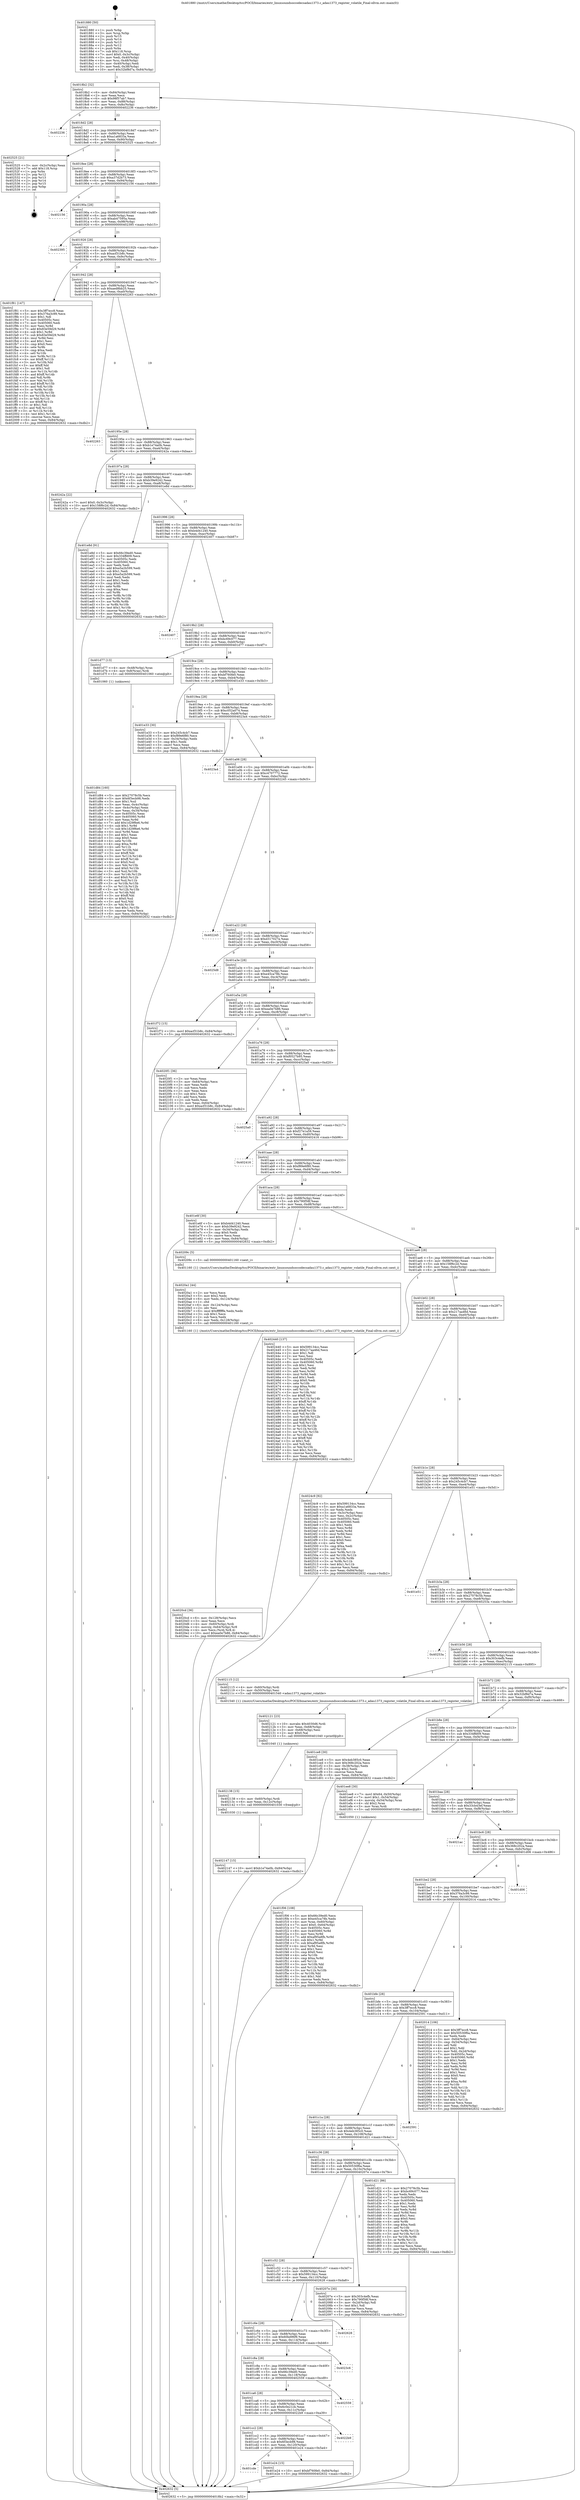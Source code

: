 digraph "0x401880" {
  label = "0x401880 (/mnt/c/Users/mathe/Desktop/tcc/POCII/binaries/extr_linuxsoundsoccodecsadau1373.c_adau1373_register_volatile_Final-ollvm.out::main(0))"
  labelloc = "t"
  node[shape=record]

  Entry [label="",width=0.3,height=0.3,shape=circle,fillcolor=black,style=filled]
  "0x4018b2" [label="{
     0x4018b2 [32]\l
     | [instrs]\l
     &nbsp;&nbsp;0x4018b2 \<+6\>: mov -0x84(%rbp),%eax\l
     &nbsp;&nbsp;0x4018b8 \<+2\>: mov %eax,%ecx\l
     &nbsp;&nbsp;0x4018ba \<+6\>: sub $0x98f57ab7,%ecx\l
     &nbsp;&nbsp;0x4018c0 \<+6\>: mov %eax,-0x88(%rbp)\l
     &nbsp;&nbsp;0x4018c6 \<+6\>: mov %ecx,-0x8c(%rbp)\l
     &nbsp;&nbsp;0x4018cc \<+6\>: je 0000000000402236 \<main+0x9b6\>\l
  }"]
  "0x402236" [label="{
     0x402236\l
  }", style=dashed]
  "0x4018d2" [label="{
     0x4018d2 [28]\l
     | [instrs]\l
     &nbsp;&nbsp;0x4018d2 \<+5\>: jmp 00000000004018d7 \<main+0x57\>\l
     &nbsp;&nbsp;0x4018d7 \<+6\>: mov -0x88(%rbp),%eax\l
     &nbsp;&nbsp;0x4018dd \<+5\>: sub $0xa1a6833a,%eax\l
     &nbsp;&nbsp;0x4018e2 \<+6\>: mov %eax,-0x90(%rbp)\l
     &nbsp;&nbsp;0x4018e8 \<+6\>: je 0000000000402525 \<main+0xca5\>\l
  }"]
  Exit [label="",width=0.3,height=0.3,shape=circle,fillcolor=black,style=filled,peripheries=2]
  "0x402525" [label="{
     0x402525 [21]\l
     | [instrs]\l
     &nbsp;&nbsp;0x402525 \<+3\>: mov -0x2c(%rbp),%eax\l
     &nbsp;&nbsp;0x402528 \<+7\>: add $0x118,%rsp\l
     &nbsp;&nbsp;0x40252f \<+1\>: pop %rbx\l
     &nbsp;&nbsp;0x402530 \<+2\>: pop %r12\l
     &nbsp;&nbsp;0x402532 \<+2\>: pop %r13\l
     &nbsp;&nbsp;0x402534 \<+2\>: pop %r14\l
     &nbsp;&nbsp;0x402536 \<+2\>: pop %r15\l
     &nbsp;&nbsp;0x402538 \<+1\>: pop %rbp\l
     &nbsp;&nbsp;0x402539 \<+1\>: ret\l
  }"]
  "0x4018ee" [label="{
     0x4018ee [28]\l
     | [instrs]\l
     &nbsp;&nbsp;0x4018ee \<+5\>: jmp 00000000004018f3 \<main+0x73\>\l
     &nbsp;&nbsp;0x4018f3 \<+6\>: mov -0x88(%rbp),%eax\l
     &nbsp;&nbsp;0x4018f9 \<+5\>: sub $0xa37d2b73,%eax\l
     &nbsp;&nbsp;0x4018fe \<+6\>: mov %eax,-0x94(%rbp)\l
     &nbsp;&nbsp;0x401904 \<+6\>: je 0000000000402156 \<main+0x8d6\>\l
  }"]
  "0x402147" [label="{
     0x402147 [15]\l
     | [instrs]\l
     &nbsp;&nbsp;0x402147 \<+10\>: movl $0xb1e74a0b,-0x84(%rbp)\l
     &nbsp;&nbsp;0x402151 \<+5\>: jmp 0000000000402632 \<main+0xdb2\>\l
  }"]
  "0x402156" [label="{
     0x402156\l
  }", style=dashed]
  "0x40190a" [label="{
     0x40190a [28]\l
     | [instrs]\l
     &nbsp;&nbsp;0x40190a \<+5\>: jmp 000000000040190f \<main+0x8f\>\l
     &nbsp;&nbsp;0x40190f \<+6\>: mov -0x88(%rbp),%eax\l
     &nbsp;&nbsp;0x401915 \<+5\>: sub $0xab47595a,%eax\l
     &nbsp;&nbsp;0x40191a \<+6\>: mov %eax,-0x98(%rbp)\l
     &nbsp;&nbsp;0x401920 \<+6\>: je 0000000000402395 \<main+0xb15\>\l
  }"]
  "0x402138" [label="{
     0x402138 [15]\l
     | [instrs]\l
     &nbsp;&nbsp;0x402138 \<+4\>: mov -0x60(%rbp),%rdi\l
     &nbsp;&nbsp;0x40213c \<+6\>: mov %eax,-0x12c(%rbp)\l
     &nbsp;&nbsp;0x402142 \<+5\>: call 0000000000401030 \<free@plt\>\l
     | [calls]\l
     &nbsp;&nbsp;0x401030 \{1\} (unknown)\l
  }"]
  "0x402395" [label="{
     0x402395\l
  }", style=dashed]
  "0x401926" [label="{
     0x401926 [28]\l
     | [instrs]\l
     &nbsp;&nbsp;0x401926 \<+5\>: jmp 000000000040192b \<main+0xab\>\l
     &nbsp;&nbsp;0x40192b \<+6\>: mov -0x88(%rbp),%eax\l
     &nbsp;&nbsp;0x401931 \<+5\>: sub $0xacf31b8c,%eax\l
     &nbsp;&nbsp;0x401936 \<+6\>: mov %eax,-0x9c(%rbp)\l
     &nbsp;&nbsp;0x40193c \<+6\>: je 0000000000401f81 \<main+0x701\>\l
  }"]
  "0x402121" [label="{
     0x402121 [23]\l
     | [instrs]\l
     &nbsp;&nbsp;0x402121 \<+10\>: movabs $0x4030d6,%rdi\l
     &nbsp;&nbsp;0x40212b \<+3\>: mov %eax,-0x68(%rbp)\l
     &nbsp;&nbsp;0x40212e \<+3\>: mov -0x68(%rbp),%esi\l
     &nbsp;&nbsp;0x402131 \<+2\>: mov $0x0,%al\l
     &nbsp;&nbsp;0x402133 \<+5\>: call 0000000000401040 \<printf@plt\>\l
     | [calls]\l
     &nbsp;&nbsp;0x401040 \{1\} (unknown)\l
  }"]
  "0x401f81" [label="{
     0x401f81 [147]\l
     | [instrs]\l
     &nbsp;&nbsp;0x401f81 \<+5\>: mov $0x3ff7ecc8,%eax\l
     &nbsp;&nbsp;0x401f86 \<+5\>: mov $0x376a3c99,%ecx\l
     &nbsp;&nbsp;0x401f8b \<+2\>: mov $0x1,%dl\l
     &nbsp;&nbsp;0x401f8d \<+7\>: mov 0x40505c,%esi\l
     &nbsp;&nbsp;0x401f94 \<+7\>: mov 0x405060,%edi\l
     &nbsp;&nbsp;0x401f9b \<+3\>: mov %esi,%r8d\l
     &nbsp;&nbsp;0x401f9e \<+7\>: add $0x83e59d29,%r8d\l
     &nbsp;&nbsp;0x401fa5 \<+4\>: sub $0x1,%r8d\l
     &nbsp;&nbsp;0x401fa9 \<+7\>: sub $0x83e59d29,%r8d\l
     &nbsp;&nbsp;0x401fb0 \<+4\>: imul %r8d,%esi\l
     &nbsp;&nbsp;0x401fb4 \<+3\>: and $0x1,%esi\l
     &nbsp;&nbsp;0x401fb7 \<+3\>: cmp $0x0,%esi\l
     &nbsp;&nbsp;0x401fba \<+4\>: sete %r9b\l
     &nbsp;&nbsp;0x401fbe \<+3\>: cmp $0xa,%edi\l
     &nbsp;&nbsp;0x401fc1 \<+4\>: setl %r10b\l
     &nbsp;&nbsp;0x401fc5 \<+3\>: mov %r9b,%r11b\l
     &nbsp;&nbsp;0x401fc8 \<+4\>: xor $0xff,%r11b\l
     &nbsp;&nbsp;0x401fcc \<+3\>: mov %r10b,%bl\l
     &nbsp;&nbsp;0x401fcf \<+3\>: xor $0xff,%bl\l
     &nbsp;&nbsp;0x401fd2 \<+3\>: xor $0x1,%dl\l
     &nbsp;&nbsp;0x401fd5 \<+3\>: mov %r11b,%r14b\l
     &nbsp;&nbsp;0x401fd8 \<+4\>: and $0xff,%r14b\l
     &nbsp;&nbsp;0x401fdc \<+3\>: and %dl,%r9b\l
     &nbsp;&nbsp;0x401fdf \<+3\>: mov %bl,%r15b\l
     &nbsp;&nbsp;0x401fe2 \<+4\>: and $0xff,%r15b\l
     &nbsp;&nbsp;0x401fe6 \<+3\>: and %dl,%r10b\l
     &nbsp;&nbsp;0x401fe9 \<+3\>: or %r9b,%r14b\l
     &nbsp;&nbsp;0x401fec \<+3\>: or %r10b,%r15b\l
     &nbsp;&nbsp;0x401fef \<+3\>: xor %r15b,%r14b\l
     &nbsp;&nbsp;0x401ff2 \<+3\>: or %bl,%r11b\l
     &nbsp;&nbsp;0x401ff5 \<+4\>: xor $0xff,%r11b\l
     &nbsp;&nbsp;0x401ff9 \<+3\>: or $0x1,%dl\l
     &nbsp;&nbsp;0x401ffc \<+3\>: and %dl,%r11b\l
     &nbsp;&nbsp;0x401fff \<+3\>: or %r11b,%r14b\l
     &nbsp;&nbsp;0x402002 \<+4\>: test $0x1,%r14b\l
     &nbsp;&nbsp;0x402006 \<+3\>: cmovne %ecx,%eax\l
     &nbsp;&nbsp;0x402009 \<+6\>: mov %eax,-0x84(%rbp)\l
     &nbsp;&nbsp;0x40200f \<+5\>: jmp 0000000000402632 \<main+0xdb2\>\l
  }"]
  "0x401942" [label="{
     0x401942 [28]\l
     | [instrs]\l
     &nbsp;&nbsp;0x401942 \<+5\>: jmp 0000000000401947 \<main+0xc7\>\l
     &nbsp;&nbsp;0x401947 \<+6\>: mov -0x88(%rbp),%eax\l
     &nbsp;&nbsp;0x40194d \<+5\>: sub $0xaed8bb25,%eax\l
     &nbsp;&nbsp;0x401952 \<+6\>: mov %eax,-0xa0(%rbp)\l
     &nbsp;&nbsp;0x401958 \<+6\>: je 0000000000402263 \<main+0x9e3\>\l
  }"]
  "0x4020cd" [label="{
     0x4020cd [36]\l
     | [instrs]\l
     &nbsp;&nbsp;0x4020cd \<+6\>: mov -0x128(%rbp),%ecx\l
     &nbsp;&nbsp;0x4020d3 \<+3\>: imul %eax,%ecx\l
     &nbsp;&nbsp;0x4020d6 \<+4\>: mov -0x60(%rbp),%rdi\l
     &nbsp;&nbsp;0x4020da \<+4\>: movslq -0x64(%rbp),%r8\l
     &nbsp;&nbsp;0x4020de \<+4\>: mov %ecx,(%rdi,%r8,4)\l
     &nbsp;&nbsp;0x4020e2 \<+10\>: movl $0xea0e7b86,-0x84(%rbp)\l
     &nbsp;&nbsp;0x4020ec \<+5\>: jmp 0000000000402632 \<main+0xdb2\>\l
  }"]
  "0x402263" [label="{
     0x402263\l
  }", style=dashed]
  "0x40195e" [label="{
     0x40195e [28]\l
     | [instrs]\l
     &nbsp;&nbsp;0x40195e \<+5\>: jmp 0000000000401963 \<main+0xe3\>\l
     &nbsp;&nbsp;0x401963 \<+6\>: mov -0x88(%rbp),%eax\l
     &nbsp;&nbsp;0x401969 \<+5\>: sub $0xb1e74a0b,%eax\l
     &nbsp;&nbsp;0x40196e \<+6\>: mov %eax,-0xa4(%rbp)\l
     &nbsp;&nbsp;0x401974 \<+6\>: je 000000000040242a \<main+0xbaa\>\l
  }"]
  "0x4020a1" [label="{
     0x4020a1 [44]\l
     | [instrs]\l
     &nbsp;&nbsp;0x4020a1 \<+2\>: xor %ecx,%ecx\l
     &nbsp;&nbsp;0x4020a3 \<+5\>: mov $0x2,%edx\l
     &nbsp;&nbsp;0x4020a8 \<+6\>: mov %edx,-0x124(%rbp)\l
     &nbsp;&nbsp;0x4020ae \<+1\>: cltd\l
     &nbsp;&nbsp;0x4020af \<+6\>: mov -0x124(%rbp),%esi\l
     &nbsp;&nbsp;0x4020b5 \<+2\>: idiv %esi\l
     &nbsp;&nbsp;0x4020b7 \<+6\>: imul $0xfffffffe,%edx,%edx\l
     &nbsp;&nbsp;0x4020bd \<+3\>: sub $0x1,%ecx\l
     &nbsp;&nbsp;0x4020c0 \<+2\>: sub %ecx,%edx\l
     &nbsp;&nbsp;0x4020c2 \<+6\>: mov %edx,-0x128(%rbp)\l
     &nbsp;&nbsp;0x4020c8 \<+5\>: call 0000000000401160 \<next_i\>\l
     | [calls]\l
     &nbsp;&nbsp;0x401160 \{1\} (/mnt/c/Users/mathe/Desktop/tcc/POCII/binaries/extr_linuxsoundsoccodecsadau1373.c_adau1373_register_volatile_Final-ollvm.out::next_i)\l
  }"]
  "0x40242a" [label="{
     0x40242a [22]\l
     | [instrs]\l
     &nbsp;&nbsp;0x40242a \<+7\>: movl $0x0,-0x3c(%rbp)\l
     &nbsp;&nbsp;0x402431 \<+10\>: movl $0x158f6c2d,-0x84(%rbp)\l
     &nbsp;&nbsp;0x40243b \<+5\>: jmp 0000000000402632 \<main+0xdb2\>\l
  }"]
  "0x40197a" [label="{
     0x40197a [28]\l
     | [instrs]\l
     &nbsp;&nbsp;0x40197a \<+5\>: jmp 000000000040197f \<main+0xff\>\l
     &nbsp;&nbsp;0x40197f \<+6\>: mov -0x88(%rbp),%eax\l
     &nbsp;&nbsp;0x401985 \<+5\>: sub $0xb39e9242,%eax\l
     &nbsp;&nbsp;0x40198a \<+6\>: mov %eax,-0xa8(%rbp)\l
     &nbsp;&nbsp;0x401990 \<+6\>: je 0000000000401e8d \<main+0x60d\>\l
  }"]
  "0x401f06" [label="{
     0x401f06 [108]\l
     | [instrs]\l
     &nbsp;&nbsp;0x401f06 \<+5\>: mov $0x66c39ed0,%ecx\l
     &nbsp;&nbsp;0x401f0b \<+5\>: mov $0xe45ca78b,%edx\l
     &nbsp;&nbsp;0x401f10 \<+4\>: mov %rax,-0x60(%rbp)\l
     &nbsp;&nbsp;0x401f14 \<+7\>: movl $0x0,-0x64(%rbp)\l
     &nbsp;&nbsp;0x401f1b \<+7\>: mov 0x40505c,%esi\l
     &nbsp;&nbsp;0x401f22 \<+8\>: mov 0x405060,%r8d\l
     &nbsp;&nbsp;0x401f2a \<+3\>: mov %esi,%r9d\l
     &nbsp;&nbsp;0x401f2d \<+7\>: add $0xaf95a8fb,%r9d\l
     &nbsp;&nbsp;0x401f34 \<+4\>: sub $0x1,%r9d\l
     &nbsp;&nbsp;0x401f38 \<+7\>: sub $0xaf95a8fb,%r9d\l
     &nbsp;&nbsp;0x401f3f \<+4\>: imul %r9d,%esi\l
     &nbsp;&nbsp;0x401f43 \<+3\>: and $0x1,%esi\l
     &nbsp;&nbsp;0x401f46 \<+3\>: cmp $0x0,%esi\l
     &nbsp;&nbsp;0x401f49 \<+4\>: sete %r10b\l
     &nbsp;&nbsp;0x401f4d \<+4\>: cmp $0xa,%r8d\l
     &nbsp;&nbsp;0x401f51 \<+4\>: setl %r11b\l
     &nbsp;&nbsp;0x401f55 \<+3\>: mov %r10b,%bl\l
     &nbsp;&nbsp;0x401f58 \<+3\>: and %r11b,%bl\l
     &nbsp;&nbsp;0x401f5b \<+3\>: xor %r11b,%r10b\l
     &nbsp;&nbsp;0x401f5e \<+3\>: or %r10b,%bl\l
     &nbsp;&nbsp;0x401f61 \<+3\>: test $0x1,%bl\l
     &nbsp;&nbsp;0x401f64 \<+3\>: cmovne %edx,%ecx\l
     &nbsp;&nbsp;0x401f67 \<+6\>: mov %ecx,-0x84(%rbp)\l
     &nbsp;&nbsp;0x401f6d \<+5\>: jmp 0000000000402632 \<main+0xdb2\>\l
  }"]
  "0x401e8d" [label="{
     0x401e8d [91]\l
     | [instrs]\l
     &nbsp;&nbsp;0x401e8d \<+5\>: mov $0x66c39ed0,%eax\l
     &nbsp;&nbsp;0x401e92 \<+5\>: mov $0x334ffd09,%ecx\l
     &nbsp;&nbsp;0x401e97 \<+7\>: mov 0x40505c,%edx\l
     &nbsp;&nbsp;0x401e9e \<+7\>: mov 0x405060,%esi\l
     &nbsp;&nbsp;0x401ea5 \<+2\>: mov %edx,%edi\l
     &nbsp;&nbsp;0x401ea7 \<+6\>: add $0xe5a2b599,%edi\l
     &nbsp;&nbsp;0x401ead \<+3\>: sub $0x1,%edi\l
     &nbsp;&nbsp;0x401eb0 \<+6\>: sub $0xe5a2b599,%edi\l
     &nbsp;&nbsp;0x401eb6 \<+3\>: imul %edi,%edx\l
     &nbsp;&nbsp;0x401eb9 \<+3\>: and $0x1,%edx\l
     &nbsp;&nbsp;0x401ebc \<+3\>: cmp $0x0,%edx\l
     &nbsp;&nbsp;0x401ebf \<+4\>: sete %r8b\l
     &nbsp;&nbsp;0x401ec3 \<+3\>: cmp $0xa,%esi\l
     &nbsp;&nbsp;0x401ec6 \<+4\>: setl %r9b\l
     &nbsp;&nbsp;0x401eca \<+3\>: mov %r8b,%r10b\l
     &nbsp;&nbsp;0x401ecd \<+3\>: and %r9b,%r10b\l
     &nbsp;&nbsp;0x401ed0 \<+3\>: xor %r9b,%r8b\l
     &nbsp;&nbsp;0x401ed3 \<+3\>: or %r8b,%r10b\l
     &nbsp;&nbsp;0x401ed6 \<+4\>: test $0x1,%r10b\l
     &nbsp;&nbsp;0x401eda \<+3\>: cmovne %ecx,%eax\l
     &nbsp;&nbsp;0x401edd \<+6\>: mov %eax,-0x84(%rbp)\l
     &nbsp;&nbsp;0x401ee3 \<+5\>: jmp 0000000000402632 \<main+0xdb2\>\l
  }"]
  "0x401996" [label="{
     0x401996 [28]\l
     | [instrs]\l
     &nbsp;&nbsp;0x401996 \<+5\>: jmp 000000000040199b \<main+0x11b\>\l
     &nbsp;&nbsp;0x40199b \<+6\>: mov -0x88(%rbp),%eax\l
     &nbsp;&nbsp;0x4019a1 \<+5\>: sub $0xb4d41240,%eax\l
     &nbsp;&nbsp;0x4019a6 \<+6\>: mov %eax,-0xac(%rbp)\l
     &nbsp;&nbsp;0x4019ac \<+6\>: je 0000000000402407 \<main+0xb87\>\l
  }"]
  "0x401cde" [label="{
     0x401cde\l
  }", style=dashed]
  "0x402407" [label="{
     0x402407\l
  }", style=dashed]
  "0x4019b2" [label="{
     0x4019b2 [28]\l
     | [instrs]\l
     &nbsp;&nbsp;0x4019b2 \<+5\>: jmp 00000000004019b7 \<main+0x137\>\l
     &nbsp;&nbsp;0x4019b7 \<+6\>: mov -0x88(%rbp),%eax\l
     &nbsp;&nbsp;0x4019bd \<+5\>: sub $0xbc69c077,%eax\l
     &nbsp;&nbsp;0x4019c2 \<+6\>: mov %eax,-0xb0(%rbp)\l
     &nbsp;&nbsp;0x4019c8 \<+6\>: je 0000000000401d77 \<main+0x4f7\>\l
  }"]
  "0x401e24" [label="{
     0x401e24 [15]\l
     | [instrs]\l
     &nbsp;&nbsp;0x401e24 \<+10\>: movl $0xbf760fe0,-0x84(%rbp)\l
     &nbsp;&nbsp;0x401e2e \<+5\>: jmp 0000000000402632 \<main+0xdb2\>\l
  }"]
  "0x401d77" [label="{
     0x401d77 [13]\l
     | [instrs]\l
     &nbsp;&nbsp;0x401d77 \<+4\>: mov -0x48(%rbp),%rax\l
     &nbsp;&nbsp;0x401d7b \<+4\>: mov 0x8(%rax),%rdi\l
     &nbsp;&nbsp;0x401d7f \<+5\>: call 0000000000401060 \<atoi@plt\>\l
     | [calls]\l
     &nbsp;&nbsp;0x401060 \{1\} (unknown)\l
  }"]
  "0x4019ce" [label="{
     0x4019ce [28]\l
     | [instrs]\l
     &nbsp;&nbsp;0x4019ce \<+5\>: jmp 00000000004019d3 \<main+0x153\>\l
     &nbsp;&nbsp;0x4019d3 \<+6\>: mov -0x88(%rbp),%eax\l
     &nbsp;&nbsp;0x4019d9 \<+5\>: sub $0xbf760fe0,%eax\l
     &nbsp;&nbsp;0x4019de \<+6\>: mov %eax,-0xb4(%rbp)\l
     &nbsp;&nbsp;0x4019e4 \<+6\>: je 0000000000401e33 \<main+0x5b3\>\l
  }"]
  "0x401cc2" [label="{
     0x401cc2 [28]\l
     | [instrs]\l
     &nbsp;&nbsp;0x401cc2 \<+5\>: jmp 0000000000401cc7 \<main+0x447\>\l
     &nbsp;&nbsp;0x401cc7 \<+6\>: mov -0x88(%rbp),%eax\l
     &nbsp;&nbsp;0x401ccd \<+5\>: sub $0x6f3ecb98,%eax\l
     &nbsp;&nbsp;0x401cd2 \<+6\>: mov %eax,-0x120(%rbp)\l
     &nbsp;&nbsp;0x401cd8 \<+6\>: je 0000000000401e24 \<main+0x5a4\>\l
  }"]
  "0x401e33" [label="{
     0x401e33 [30]\l
     | [instrs]\l
     &nbsp;&nbsp;0x401e33 \<+5\>: mov $0x245c4cb7,%eax\l
     &nbsp;&nbsp;0x401e38 \<+5\>: mov $0xf89e6f80,%ecx\l
     &nbsp;&nbsp;0x401e3d \<+3\>: mov -0x34(%rbp),%edx\l
     &nbsp;&nbsp;0x401e40 \<+3\>: cmp $0x1,%edx\l
     &nbsp;&nbsp;0x401e43 \<+3\>: cmovl %ecx,%eax\l
     &nbsp;&nbsp;0x401e46 \<+6\>: mov %eax,-0x84(%rbp)\l
     &nbsp;&nbsp;0x401e4c \<+5\>: jmp 0000000000402632 \<main+0xdb2\>\l
  }"]
  "0x4019ea" [label="{
     0x4019ea [28]\l
     | [instrs]\l
     &nbsp;&nbsp;0x4019ea \<+5\>: jmp 00000000004019ef \<main+0x16f\>\l
     &nbsp;&nbsp;0x4019ef \<+6\>: mov -0x88(%rbp),%eax\l
     &nbsp;&nbsp;0x4019f5 \<+5\>: sub $0xc052a074,%eax\l
     &nbsp;&nbsp;0x4019fa \<+6\>: mov %eax,-0xb8(%rbp)\l
     &nbsp;&nbsp;0x401a00 \<+6\>: je 00000000004023a4 \<main+0xb24\>\l
  }"]
  "0x4022b9" [label="{
     0x4022b9\l
  }", style=dashed]
  "0x4023a4" [label="{
     0x4023a4\l
  }", style=dashed]
  "0x401a06" [label="{
     0x401a06 [28]\l
     | [instrs]\l
     &nbsp;&nbsp;0x401a06 \<+5\>: jmp 0000000000401a0b \<main+0x18b\>\l
     &nbsp;&nbsp;0x401a0b \<+6\>: mov -0x88(%rbp),%eax\l
     &nbsp;&nbsp;0x401a11 \<+5\>: sub $0xc4707772,%eax\l
     &nbsp;&nbsp;0x401a16 \<+6\>: mov %eax,-0xbc(%rbp)\l
     &nbsp;&nbsp;0x401a1c \<+6\>: je 0000000000402245 \<main+0x9c5\>\l
  }"]
  "0x401ca6" [label="{
     0x401ca6 [28]\l
     | [instrs]\l
     &nbsp;&nbsp;0x401ca6 \<+5\>: jmp 0000000000401cab \<main+0x42b\>\l
     &nbsp;&nbsp;0x401cab \<+6\>: mov -0x88(%rbp),%eax\l
     &nbsp;&nbsp;0x401cb1 \<+5\>: sub $0x6c0e21cb,%eax\l
     &nbsp;&nbsp;0x401cb6 \<+6\>: mov %eax,-0x11c(%rbp)\l
     &nbsp;&nbsp;0x401cbc \<+6\>: je 00000000004022b9 \<main+0xa39\>\l
  }"]
  "0x402245" [label="{
     0x402245\l
  }", style=dashed]
  "0x401a22" [label="{
     0x401a22 [28]\l
     | [instrs]\l
     &nbsp;&nbsp;0x401a22 \<+5\>: jmp 0000000000401a27 \<main+0x1a7\>\l
     &nbsp;&nbsp;0x401a27 \<+6\>: mov -0x88(%rbp),%eax\l
     &nbsp;&nbsp;0x401a2d \<+5\>: sub $0xd317027e,%eax\l
     &nbsp;&nbsp;0x401a32 \<+6\>: mov %eax,-0xc0(%rbp)\l
     &nbsp;&nbsp;0x401a38 \<+6\>: je 00000000004025d8 \<main+0xd58\>\l
  }"]
  "0x402559" [label="{
     0x402559\l
  }", style=dashed]
  "0x4025d8" [label="{
     0x4025d8\l
  }", style=dashed]
  "0x401a3e" [label="{
     0x401a3e [28]\l
     | [instrs]\l
     &nbsp;&nbsp;0x401a3e \<+5\>: jmp 0000000000401a43 \<main+0x1c3\>\l
     &nbsp;&nbsp;0x401a43 \<+6\>: mov -0x88(%rbp),%eax\l
     &nbsp;&nbsp;0x401a49 \<+5\>: sub $0xe45ca78b,%eax\l
     &nbsp;&nbsp;0x401a4e \<+6\>: mov %eax,-0xc4(%rbp)\l
     &nbsp;&nbsp;0x401a54 \<+6\>: je 0000000000401f72 \<main+0x6f2\>\l
  }"]
  "0x401c8a" [label="{
     0x401c8a [28]\l
     | [instrs]\l
     &nbsp;&nbsp;0x401c8a \<+5\>: jmp 0000000000401c8f \<main+0x40f\>\l
     &nbsp;&nbsp;0x401c8f \<+6\>: mov -0x88(%rbp),%eax\l
     &nbsp;&nbsp;0x401c95 \<+5\>: sub $0x66c39ed0,%eax\l
     &nbsp;&nbsp;0x401c9a \<+6\>: mov %eax,-0x118(%rbp)\l
     &nbsp;&nbsp;0x401ca0 \<+6\>: je 0000000000402559 \<main+0xcd9\>\l
  }"]
  "0x401f72" [label="{
     0x401f72 [15]\l
     | [instrs]\l
     &nbsp;&nbsp;0x401f72 \<+10\>: movl $0xacf31b8c,-0x84(%rbp)\l
     &nbsp;&nbsp;0x401f7c \<+5\>: jmp 0000000000402632 \<main+0xdb2\>\l
  }"]
  "0x401a5a" [label="{
     0x401a5a [28]\l
     | [instrs]\l
     &nbsp;&nbsp;0x401a5a \<+5\>: jmp 0000000000401a5f \<main+0x1df\>\l
     &nbsp;&nbsp;0x401a5f \<+6\>: mov -0x88(%rbp),%eax\l
     &nbsp;&nbsp;0x401a65 \<+5\>: sub $0xea0e7b86,%eax\l
     &nbsp;&nbsp;0x401a6a \<+6\>: mov %eax,-0xc8(%rbp)\l
     &nbsp;&nbsp;0x401a70 \<+6\>: je 00000000004020f1 \<main+0x871\>\l
  }"]
  "0x4023c6" [label="{
     0x4023c6\l
  }", style=dashed]
  "0x4020f1" [label="{
     0x4020f1 [36]\l
     | [instrs]\l
     &nbsp;&nbsp;0x4020f1 \<+2\>: xor %eax,%eax\l
     &nbsp;&nbsp;0x4020f3 \<+3\>: mov -0x64(%rbp),%ecx\l
     &nbsp;&nbsp;0x4020f6 \<+2\>: mov %eax,%edx\l
     &nbsp;&nbsp;0x4020f8 \<+2\>: sub %ecx,%edx\l
     &nbsp;&nbsp;0x4020fa \<+2\>: mov %eax,%ecx\l
     &nbsp;&nbsp;0x4020fc \<+3\>: sub $0x1,%ecx\l
     &nbsp;&nbsp;0x4020ff \<+2\>: add %ecx,%edx\l
     &nbsp;&nbsp;0x402101 \<+2\>: sub %edx,%eax\l
     &nbsp;&nbsp;0x402103 \<+3\>: mov %eax,-0x64(%rbp)\l
     &nbsp;&nbsp;0x402106 \<+10\>: movl $0xacf31b8c,-0x84(%rbp)\l
     &nbsp;&nbsp;0x402110 \<+5\>: jmp 0000000000402632 \<main+0xdb2\>\l
  }"]
  "0x401a76" [label="{
     0x401a76 [28]\l
     | [instrs]\l
     &nbsp;&nbsp;0x401a76 \<+5\>: jmp 0000000000401a7b \<main+0x1fb\>\l
     &nbsp;&nbsp;0x401a7b \<+6\>: mov -0x88(%rbp),%eax\l
     &nbsp;&nbsp;0x401a81 \<+5\>: sub $0xf0527b95,%eax\l
     &nbsp;&nbsp;0x401a86 \<+6\>: mov %eax,-0xcc(%rbp)\l
     &nbsp;&nbsp;0x401a8c \<+6\>: je 00000000004025a0 \<main+0xd20\>\l
  }"]
  "0x401c6e" [label="{
     0x401c6e [28]\l
     | [instrs]\l
     &nbsp;&nbsp;0x401c6e \<+5\>: jmp 0000000000401c73 \<main+0x3f3\>\l
     &nbsp;&nbsp;0x401c73 \<+6\>: mov -0x88(%rbp),%eax\l
     &nbsp;&nbsp;0x401c79 \<+5\>: sub $0x60bd96f9,%eax\l
     &nbsp;&nbsp;0x401c7e \<+6\>: mov %eax,-0x114(%rbp)\l
     &nbsp;&nbsp;0x401c84 \<+6\>: je 00000000004023c6 \<main+0xb46\>\l
  }"]
  "0x4025a0" [label="{
     0x4025a0\l
  }", style=dashed]
  "0x401a92" [label="{
     0x401a92 [28]\l
     | [instrs]\l
     &nbsp;&nbsp;0x401a92 \<+5\>: jmp 0000000000401a97 \<main+0x217\>\l
     &nbsp;&nbsp;0x401a97 \<+6\>: mov -0x88(%rbp),%eax\l
     &nbsp;&nbsp;0x401a9d \<+5\>: sub $0xf27e1a59,%eax\l
     &nbsp;&nbsp;0x401aa2 \<+6\>: mov %eax,-0xd0(%rbp)\l
     &nbsp;&nbsp;0x401aa8 \<+6\>: je 0000000000402416 \<main+0xb96\>\l
  }"]
  "0x402628" [label="{
     0x402628\l
  }", style=dashed]
  "0x402416" [label="{
     0x402416\l
  }", style=dashed]
  "0x401aae" [label="{
     0x401aae [28]\l
     | [instrs]\l
     &nbsp;&nbsp;0x401aae \<+5\>: jmp 0000000000401ab3 \<main+0x233\>\l
     &nbsp;&nbsp;0x401ab3 \<+6\>: mov -0x88(%rbp),%eax\l
     &nbsp;&nbsp;0x401ab9 \<+5\>: sub $0xf89e6f80,%eax\l
     &nbsp;&nbsp;0x401abe \<+6\>: mov %eax,-0xd4(%rbp)\l
     &nbsp;&nbsp;0x401ac4 \<+6\>: je 0000000000401e6f \<main+0x5ef\>\l
  }"]
  "0x401c52" [label="{
     0x401c52 [28]\l
     | [instrs]\l
     &nbsp;&nbsp;0x401c52 \<+5\>: jmp 0000000000401c57 \<main+0x3d7\>\l
     &nbsp;&nbsp;0x401c57 \<+6\>: mov -0x88(%rbp),%eax\l
     &nbsp;&nbsp;0x401c5d \<+5\>: sub $0x599134cc,%eax\l
     &nbsp;&nbsp;0x401c62 \<+6\>: mov %eax,-0x110(%rbp)\l
     &nbsp;&nbsp;0x401c68 \<+6\>: je 0000000000402628 \<main+0xda8\>\l
  }"]
  "0x401e6f" [label="{
     0x401e6f [30]\l
     | [instrs]\l
     &nbsp;&nbsp;0x401e6f \<+5\>: mov $0xb4d41240,%eax\l
     &nbsp;&nbsp;0x401e74 \<+5\>: mov $0xb39e9242,%ecx\l
     &nbsp;&nbsp;0x401e79 \<+3\>: mov -0x34(%rbp),%edx\l
     &nbsp;&nbsp;0x401e7c \<+3\>: cmp $0x0,%edx\l
     &nbsp;&nbsp;0x401e7f \<+3\>: cmove %ecx,%eax\l
     &nbsp;&nbsp;0x401e82 \<+6\>: mov %eax,-0x84(%rbp)\l
     &nbsp;&nbsp;0x401e88 \<+5\>: jmp 0000000000402632 \<main+0xdb2\>\l
  }"]
  "0x401aca" [label="{
     0x401aca [28]\l
     | [instrs]\l
     &nbsp;&nbsp;0x401aca \<+5\>: jmp 0000000000401acf \<main+0x24f\>\l
     &nbsp;&nbsp;0x401acf \<+6\>: mov -0x88(%rbp),%eax\l
     &nbsp;&nbsp;0x401ad5 \<+5\>: sub $0x790f58f,%eax\l
     &nbsp;&nbsp;0x401ada \<+6\>: mov %eax,-0xd8(%rbp)\l
     &nbsp;&nbsp;0x401ae0 \<+6\>: je 000000000040209c \<main+0x81c\>\l
  }"]
  "0x40207e" [label="{
     0x40207e [30]\l
     | [instrs]\l
     &nbsp;&nbsp;0x40207e \<+5\>: mov $0x303c4efb,%eax\l
     &nbsp;&nbsp;0x402083 \<+5\>: mov $0x790f58f,%ecx\l
     &nbsp;&nbsp;0x402088 \<+3\>: mov -0x2d(%rbp),%dl\l
     &nbsp;&nbsp;0x40208b \<+3\>: test $0x1,%dl\l
     &nbsp;&nbsp;0x40208e \<+3\>: cmovne %ecx,%eax\l
     &nbsp;&nbsp;0x402091 \<+6\>: mov %eax,-0x84(%rbp)\l
     &nbsp;&nbsp;0x402097 \<+5\>: jmp 0000000000402632 \<main+0xdb2\>\l
  }"]
  "0x40209c" [label="{
     0x40209c [5]\l
     | [instrs]\l
     &nbsp;&nbsp;0x40209c \<+5\>: call 0000000000401160 \<next_i\>\l
     | [calls]\l
     &nbsp;&nbsp;0x401160 \{1\} (/mnt/c/Users/mathe/Desktop/tcc/POCII/binaries/extr_linuxsoundsoccodecsadau1373.c_adau1373_register_volatile_Final-ollvm.out::next_i)\l
  }"]
  "0x401ae6" [label="{
     0x401ae6 [28]\l
     | [instrs]\l
     &nbsp;&nbsp;0x401ae6 \<+5\>: jmp 0000000000401aeb \<main+0x26b\>\l
     &nbsp;&nbsp;0x401aeb \<+6\>: mov -0x88(%rbp),%eax\l
     &nbsp;&nbsp;0x401af1 \<+5\>: sub $0x158f6c2d,%eax\l
     &nbsp;&nbsp;0x401af6 \<+6\>: mov %eax,-0xdc(%rbp)\l
     &nbsp;&nbsp;0x401afc \<+6\>: je 0000000000402440 \<main+0xbc0\>\l
  }"]
  "0x401d84" [label="{
     0x401d84 [160]\l
     | [instrs]\l
     &nbsp;&nbsp;0x401d84 \<+5\>: mov $0x27078c5b,%ecx\l
     &nbsp;&nbsp;0x401d89 \<+5\>: mov $0x6f3ecb98,%edx\l
     &nbsp;&nbsp;0x401d8e \<+3\>: mov $0x1,%sil\l
     &nbsp;&nbsp;0x401d91 \<+3\>: mov %eax,-0x4c(%rbp)\l
     &nbsp;&nbsp;0x401d94 \<+3\>: mov -0x4c(%rbp),%eax\l
     &nbsp;&nbsp;0x401d97 \<+3\>: mov %eax,-0x34(%rbp)\l
     &nbsp;&nbsp;0x401d9a \<+7\>: mov 0x40505c,%eax\l
     &nbsp;&nbsp;0x401da1 \<+8\>: mov 0x405060,%r8d\l
     &nbsp;&nbsp;0x401da9 \<+3\>: mov %eax,%r9d\l
     &nbsp;&nbsp;0x401dac \<+7\>: add $0x1d29f6e6,%r9d\l
     &nbsp;&nbsp;0x401db3 \<+4\>: sub $0x1,%r9d\l
     &nbsp;&nbsp;0x401db7 \<+7\>: sub $0x1d29f6e6,%r9d\l
     &nbsp;&nbsp;0x401dbe \<+4\>: imul %r9d,%eax\l
     &nbsp;&nbsp;0x401dc2 \<+3\>: and $0x1,%eax\l
     &nbsp;&nbsp;0x401dc5 \<+3\>: cmp $0x0,%eax\l
     &nbsp;&nbsp;0x401dc8 \<+4\>: sete %r10b\l
     &nbsp;&nbsp;0x401dcc \<+4\>: cmp $0xa,%r8d\l
     &nbsp;&nbsp;0x401dd0 \<+4\>: setl %r11b\l
     &nbsp;&nbsp;0x401dd4 \<+3\>: mov %r10b,%bl\l
     &nbsp;&nbsp;0x401dd7 \<+3\>: xor $0xff,%bl\l
     &nbsp;&nbsp;0x401dda \<+3\>: mov %r11b,%r14b\l
     &nbsp;&nbsp;0x401ddd \<+4\>: xor $0xff,%r14b\l
     &nbsp;&nbsp;0x401de1 \<+4\>: xor $0x0,%sil\l
     &nbsp;&nbsp;0x401de5 \<+3\>: mov %bl,%r15b\l
     &nbsp;&nbsp;0x401de8 \<+4\>: and $0x0,%r15b\l
     &nbsp;&nbsp;0x401dec \<+3\>: and %sil,%r10b\l
     &nbsp;&nbsp;0x401def \<+3\>: mov %r14b,%r12b\l
     &nbsp;&nbsp;0x401df2 \<+4\>: and $0x0,%r12b\l
     &nbsp;&nbsp;0x401df6 \<+3\>: and %sil,%r11b\l
     &nbsp;&nbsp;0x401df9 \<+3\>: or %r10b,%r15b\l
     &nbsp;&nbsp;0x401dfc \<+3\>: or %r11b,%r12b\l
     &nbsp;&nbsp;0x401dff \<+3\>: xor %r12b,%r15b\l
     &nbsp;&nbsp;0x401e02 \<+3\>: or %r14b,%bl\l
     &nbsp;&nbsp;0x401e05 \<+3\>: xor $0xff,%bl\l
     &nbsp;&nbsp;0x401e08 \<+4\>: or $0x0,%sil\l
     &nbsp;&nbsp;0x401e0c \<+3\>: and %sil,%bl\l
     &nbsp;&nbsp;0x401e0f \<+3\>: or %bl,%r15b\l
     &nbsp;&nbsp;0x401e12 \<+4\>: test $0x1,%r15b\l
     &nbsp;&nbsp;0x401e16 \<+3\>: cmovne %edx,%ecx\l
     &nbsp;&nbsp;0x401e19 \<+6\>: mov %ecx,-0x84(%rbp)\l
     &nbsp;&nbsp;0x401e1f \<+5\>: jmp 0000000000402632 \<main+0xdb2\>\l
  }"]
  "0x402440" [label="{
     0x402440 [137]\l
     | [instrs]\l
     &nbsp;&nbsp;0x402440 \<+5\>: mov $0x599134cc,%eax\l
     &nbsp;&nbsp;0x402445 \<+5\>: mov $0x217aa46d,%ecx\l
     &nbsp;&nbsp;0x40244a \<+2\>: mov $0x1,%dl\l
     &nbsp;&nbsp;0x40244c \<+2\>: xor %esi,%esi\l
     &nbsp;&nbsp;0x40244e \<+7\>: mov 0x40505c,%edi\l
     &nbsp;&nbsp;0x402455 \<+8\>: mov 0x405060,%r8d\l
     &nbsp;&nbsp;0x40245d \<+3\>: sub $0x1,%esi\l
     &nbsp;&nbsp;0x402460 \<+3\>: mov %edi,%r9d\l
     &nbsp;&nbsp;0x402463 \<+3\>: add %esi,%r9d\l
     &nbsp;&nbsp;0x402466 \<+4\>: imul %r9d,%edi\l
     &nbsp;&nbsp;0x40246a \<+3\>: and $0x1,%edi\l
     &nbsp;&nbsp;0x40246d \<+3\>: cmp $0x0,%edi\l
     &nbsp;&nbsp;0x402470 \<+4\>: sete %r10b\l
     &nbsp;&nbsp;0x402474 \<+4\>: cmp $0xa,%r8d\l
     &nbsp;&nbsp;0x402478 \<+4\>: setl %r11b\l
     &nbsp;&nbsp;0x40247c \<+3\>: mov %r10b,%bl\l
     &nbsp;&nbsp;0x40247f \<+3\>: xor $0xff,%bl\l
     &nbsp;&nbsp;0x402482 \<+3\>: mov %r11b,%r14b\l
     &nbsp;&nbsp;0x402485 \<+4\>: xor $0xff,%r14b\l
     &nbsp;&nbsp;0x402489 \<+3\>: xor $0x1,%dl\l
     &nbsp;&nbsp;0x40248c \<+3\>: mov %bl,%r15b\l
     &nbsp;&nbsp;0x40248f \<+4\>: and $0xff,%r15b\l
     &nbsp;&nbsp;0x402493 \<+3\>: and %dl,%r10b\l
     &nbsp;&nbsp;0x402496 \<+3\>: mov %r14b,%r12b\l
     &nbsp;&nbsp;0x402499 \<+4\>: and $0xff,%r12b\l
     &nbsp;&nbsp;0x40249d \<+3\>: and %dl,%r11b\l
     &nbsp;&nbsp;0x4024a0 \<+3\>: or %r10b,%r15b\l
     &nbsp;&nbsp;0x4024a3 \<+3\>: or %r11b,%r12b\l
     &nbsp;&nbsp;0x4024a6 \<+3\>: xor %r12b,%r15b\l
     &nbsp;&nbsp;0x4024a9 \<+3\>: or %r14b,%bl\l
     &nbsp;&nbsp;0x4024ac \<+3\>: xor $0xff,%bl\l
     &nbsp;&nbsp;0x4024af \<+3\>: or $0x1,%dl\l
     &nbsp;&nbsp;0x4024b2 \<+2\>: and %dl,%bl\l
     &nbsp;&nbsp;0x4024b4 \<+3\>: or %bl,%r15b\l
     &nbsp;&nbsp;0x4024b7 \<+4\>: test $0x1,%r15b\l
     &nbsp;&nbsp;0x4024bb \<+3\>: cmovne %ecx,%eax\l
     &nbsp;&nbsp;0x4024be \<+6\>: mov %eax,-0x84(%rbp)\l
     &nbsp;&nbsp;0x4024c4 \<+5\>: jmp 0000000000402632 \<main+0xdb2\>\l
  }"]
  "0x401b02" [label="{
     0x401b02 [28]\l
     | [instrs]\l
     &nbsp;&nbsp;0x401b02 \<+5\>: jmp 0000000000401b07 \<main+0x287\>\l
     &nbsp;&nbsp;0x401b07 \<+6\>: mov -0x88(%rbp),%eax\l
     &nbsp;&nbsp;0x401b0d \<+5\>: sub $0x217aa46d,%eax\l
     &nbsp;&nbsp;0x401b12 \<+6\>: mov %eax,-0xe0(%rbp)\l
     &nbsp;&nbsp;0x401b18 \<+6\>: je 00000000004024c9 \<main+0xc49\>\l
  }"]
  "0x401c36" [label="{
     0x401c36 [28]\l
     | [instrs]\l
     &nbsp;&nbsp;0x401c36 \<+5\>: jmp 0000000000401c3b \<main+0x3bb\>\l
     &nbsp;&nbsp;0x401c3b \<+6\>: mov -0x88(%rbp),%eax\l
     &nbsp;&nbsp;0x401c41 \<+5\>: sub $0x50530f6a,%eax\l
     &nbsp;&nbsp;0x401c46 \<+6\>: mov %eax,-0x10c(%rbp)\l
     &nbsp;&nbsp;0x401c4c \<+6\>: je 000000000040207e \<main+0x7fe\>\l
  }"]
  "0x4024c9" [label="{
     0x4024c9 [92]\l
     | [instrs]\l
     &nbsp;&nbsp;0x4024c9 \<+5\>: mov $0x599134cc,%eax\l
     &nbsp;&nbsp;0x4024ce \<+5\>: mov $0xa1a6833a,%ecx\l
     &nbsp;&nbsp;0x4024d3 \<+2\>: xor %edx,%edx\l
     &nbsp;&nbsp;0x4024d5 \<+3\>: mov -0x3c(%rbp),%esi\l
     &nbsp;&nbsp;0x4024d8 \<+3\>: mov %esi,-0x2c(%rbp)\l
     &nbsp;&nbsp;0x4024db \<+7\>: mov 0x40505c,%esi\l
     &nbsp;&nbsp;0x4024e2 \<+7\>: mov 0x405060,%edi\l
     &nbsp;&nbsp;0x4024e9 \<+3\>: sub $0x1,%edx\l
     &nbsp;&nbsp;0x4024ec \<+3\>: mov %esi,%r8d\l
     &nbsp;&nbsp;0x4024ef \<+3\>: add %edx,%r8d\l
     &nbsp;&nbsp;0x4024f2 \<+4\>: imul %r8d,%esi\l
     &nbsp;&nbsp;0x4024f6 \<+3\>: and $0x1,%esi\l
     &nbsp;&nbsp;0x4024f9 \<+3\>: cmp $0x0,%esi\l
     &nbsp;&nbsp;0x4024fc \<+4\>: sete %r9b\l
     &nbsp;&nbsp;0x402500 \<+3\>: cmp $0xa,%edi\l
     &nbsp;&nbsp;0x402503 \<+4\>: setl %r10b\l
     &nbsp;&nbsp;0x402507 \<+3\>: mov %r9b,%r11b\l
     &nbsp;&nbsp;0x40250a \<+3\>: and %r10b,%r11b\l
     &nbsp;&nbsp;0x40250d \<+3\>: xor %r10b,%r9b\l
     &nbsp;&nbsp;0x402510 \<+3\>: or %r9b,%r11b\l
     &nbsp;&nbsp;0x402513 \<+4\>: test $0x1,%r11b\l
     &nbsp;&nbsp;0x402517 \<+3\>: cmovne %ecx,%eax\l
     &nbsp;&nbsp;0x40251a \<+6\>: mov %eax,-0x84(%rbp)\l
     &nbsp;&nbsp;0x402520 \<+5\>: jmp 0000000000402632 \<main+0xdb2\>\l
  }"]
  "0x401b1e" [label="{
     0x401b1e [28]\l
     | [instrs]\l
     &nbsp;&nbsp;0x401b1e \<+5\>: jmp 0000000000401b23 \<main+0x2a3\>\l
     &nbsp;&nbsp;0x401b23 \<+6\>: mov -0x88(%rbp),%eax\l
     &nbsp;&nbsp;0x401b29 \<+5\>: sub $0x245c4cb7,%eax\l
     &nbsp;&nbsp;0x401b2e \<+6\>: mov %eax,-0xe4(%rbp)\l
     &nbsp;&nbsp;0x401b34 \<+6\>: je 0000000000401e51 \<main+0x5d1\>\l
  }"]
  "0x401d21" [label="{
     0x401d21 [86]\l
     | [instrs]\l
     &nbsp;&nbsp;0x401d21 \<+5\>: mov $0x27078c5b,%eax\l
     &nbsp;&nbsp;0x401d26 \<+5\>: mov $0xbc69c077,%ecx\l
     &nbsp;&nbsp;0x401d2b \<+2\>: xor %edx,%edx\l
     &nbsp;&nbsp;0x401d2d \<+7\>: mov 0x40505c,%esi\l
     &nbsp;&nbsp;0x401d34 \<+7\>: mov 0x405060,%edi\l
     &nbsp;&nbsp;0x401d3b \<+3\>: sub $0x1,%edx\l
     &nbsp;&nbsp;0x401d3e \<+3\>: mov %esi,%r8d\l
     &nbsp;&nbsp;0x401d41 \<+3\>: add %edx,%r8d\l
     &nbsp;&nbsp;0x401d44 \<+4\>: imul %r8d,%esi\l
     &nbsp;&nbsp;0x401d48 \<+3\>: and $0x1,%esi\l
     &nbsp;&nbsp;0x401d4b \<+3\>: cmp $0x0,%esi\l
     &nbsp;&nbsp;0x401d4e \<+4\>: sete %r9b\l
     &nbsp;&nbsp;0x401d52 \<+3\>: cmp $0xa,%edi\l
     &nbsp;&nbsp;0x401d55 \<+4\>: setl %r10b\l
     &nbsp;&nbsp;0x401d59 \<+3\>: mov %r9b,%r11b\l
     &nbsp;&nbsp;0x401d5c \<+3\>: and %r10b,%r11b\l
     &nbsp;&nbsp;0x401d5f \<+3\>: xor %r10b,%r9b\l
     &nbsp;&nbsp;0x401d62 \<+3\>: or %r9b,%r11b\l
     &nbsp;&nbsp;0x401d65 \<+4\>: test $0x1,%r11b\l
     &nbsp;&nbsp;0x401d69 \<+3\>: cmovne %ecx,%eax\l
     &nbsp;&nbsp;0x401d6c \<+6\>: mov %eax,-0x84(%rbp)\l
     &nbsp;&nbsp;0x401d72 \<+5\>: jmp 0000000000402632 \<main+0xdb2\>\l
  }"]
  "0x401e51" [label="{
     0x401e51\l
  }", style=dashed]
  "0x401b3a" [label="{
     0x401b3a [28]\l
     | [instrs]\l
     &nbsp;&nbsp;0x401b3a \<+5\>: jmp 0000000000401b3f \<main+0x2bf\>\l
     &nbsp;&nbsp;0x401b3f \<+6\>: mov -0x88(%rbp),%eax\l
     &nbsp;&nbsp;0x401b45 \<+5\>: sub $0x27078c5b,%eax\l
     &nbsp;&nbsp;0x401b4a \<+6\>: mov %eax,-0xe8(%rbp)\l
     &nbsp;&nbsp;0x401b50 \<+6\>: je 000000000040253a \<main+0xcba\>\l
  }"]
  "0x401c1a" [label="{
     0x401c1a [28]\l
     | [instrs]\l
     &nbsp;&nbsp;0x401c1a \<+5\>: jmp 0000000000401c1f \<main+0x39f\>\l
     &nbsp;&nbsp;0x401c1f \<+6\>: mov -0x88(%rbp),%eax\l
     &nbsp;&nbsp;0x401c25 \<+5\>: sub $0x4eb385c0,%eax\l
     &nbsp;&nbsp;0x401c2a \<+6\>: mov %eax,-0x108(%rbp)\l
     &nbsp;&nbsp;0x401c30 \<+6\>: je 0000000000401d21 \<main+0x4a1\>\l
  }"]
  "0x40253a" [label="{
     0x40253a\l
  }", style=dashed]
  "0x401b56" [label="{
     0x401b56 [28]\l
     | [instrs]\l
     &nbsp;&nbsp;0x401b56 \<+5\>: jmp 0000000000401b5b \<main+0x2db\>\l
     &nbsp;&nbsp;0x401b5b \<+6\>: mov -0x88(%rbp),%eax\l
     &nbsp;&nbsp;0x401b61 \<+5\>: sub $0x303c4efb,%eax\l
     &nbsp;&nbsp;0x401b66 \<+6\>: mov %eax,-0xec(%rbp)\l
     &nbsp;&nbsp;0x401b6c \<+6\>: je 0000000000402115 \<main+0x895\>\l
  }"]
  "0x402591" [label="{
     0x402591\l
  }", style=dashed]
  "0x402115" [label="{
     0x402115 [12]\l
     | [instrs]\l
     &nbsp;&nbsp;0x402115 \<+4\>: mov -0x60(%rbp),%rdi\l
     &nbsp;&nbsp;0x402119 \<+3\>: mov -0x50(%rbp),%esi\l
     &nbsp;&nbsp;0x40211c \<+5\>: call 0000000000401540 \<adau1373_register_volatile\>\l
     | [calls]\l
     &nbsp;&nbsp;0x401540 \{1\} (/mnt/c/Users/mathe/Desktop/tcc/POCII/binaries/extr_linuxsoundsoccodecsadau1373.c_adau1373_register_volatile_Final-ollvm.out::adau1373_register_volatile)\l
  }"]
  "0x401b72" [label="{
     0x401b72 [28]\l
     | [instrs]\l
     &nbsp;&nbsp;0x401b72 \<+5\>: jmp 0000000000401b77 \<main+0x2f7\>\l
     &nbsp;&nbsp;0x401b77 \<+6\>: mov -0x88(%rbp),%eax\l
     &nbsp;&nbsp;0x401b7d \<+5\>: sub $0x32bf8d7a,%eax\l
     &nbsp;&nbsp;0x401b82 \<+6\>: mov %eax,-0xf0(%rbp)\l
     &nbsp;&nbsp;0x401b88 \<+6\>: je 0000000000401ce8 \<main+0x468\>\l
  }"]
  "0x401bfe" [label="{
     0x401bfe [28]\l
     | [instrs]\l
     &nbsp;&nbsp;0x401bfe \<+5\>: jmp 0000000000401c03 \<main+0x383\>\l
     &nbsp;&nbsp;0x401c03 \<+6\>: mov -0x88(%rbp),%eax\l
     &nbsp;&nbsp;0x401c09 \<+5\>: sub $0x3ff7ecc8,%eax\l
     &nbsp;&nbsp;0x401c0e \<+6\>: mov %eax,-0x104(%rbp)\l
     &nbsp;&nbsp;0x401c14 \<+6\>: je 0000000000402591 \<main+0xd11\>\l
  }"]
  "0x401ce8" [label="{
     0x401ce8 [30]\l
     | [instrs]\l
     &nbsp;&nbsp;0x401ce8 \<+5\>: mov $0x4eb385c0,%eax\l
     &nbsp;&nbsp;0x401ced \<+5\>: mov $0x368c202a,%ecx\l
     &nbsp;&nbsp;0x401cf2 \<+3\>: mov -0x38(%rbp),%edx\l
     &nbsp;&nbsp;0x401cf5 \<+3\>: cmp $0x2,%edx\l
     &nbsp;&nbsp;0x401cf8 \<+3\>: cmovne %ecx,%eax\l
     &nbsp;&nbsp;0x401cfb \<+6\>: mov %eax,-0x84(%rbp)\l
     &nbsp;&nbsp;0x401d01 \<+5\>: jmp 0000000000402632 \<main+0xdb2\>\l
  }"]
  "0x401b8e" [label="{
     0x401b8e [28]\l
     | [instrs]\l
     &nbsp;&nbsp;0x401b8e \<+5\>: jmp 0000000000401b93 \<main+0x313\>\l
     &nbsp;&nbsp;0x401b93 \<+6\>: mov -0x88(%rbp),%eax\l
     &nbsp;&nbsp;0x401b99 \<+5\>: sub $0x334ffd09,%eax\l
     &nbsp;&nbsp;0x401b9e \<+6\>: mov %eax,-0xf4(%rbp)\l
     &nbsp;&nbsp;0x401ba4 \<+6\>: je 0000000000401ee8 \<main+0x668\>\l
  }"]
  "0x402632" [label="{
     0x402632 [5]\l
     | [instrs]\l
     &nbsp;&nbsp;0x402632 \<+5\>: jmp 00000000004018b2 \<main+0x32\>\l
  }"]
  "0x401880" [label="{
     0x401880 [50]\l
     | [instrs]\l
     &nbsp;&nbsp;0x401880 \<+1\>: push %rbp\l
     &nbsp;&nbsp;0x401881 \<+3\>: mov %rsp,%rbp\l
     &nbsp;&nbsp;0x401884 \<+2\>: push %r15\l
     &nbsp;&nbsp;0x401886 \<+2\>: push %r14\l
     &nbsp;&nbsp;0x401888 \<+2\>: push %r13\l
     &nbsp;&nbsp;0x40188a \<+2\>: push %r12\l
     &nbsp;&nbsp;0x40188c \<+1\>: push %rbx\l
     &nbsp;&nbsp;0x40188d \<+7\>: sub $0x118,%rsp\l
     &nbsp;&nbsp;0x401894 \<+7\>: movl $0x0,-0x3c(%rbp)\l
     &nbsp;&nbsp;0x40189b \<+3\>: mov %edi,-0x40(%rbp)\l
     &nbsp;&nbsp;0x40189e \<+4\>: mov %rsi,-0x48(%rbp)\l
     &nbsp;&nbsp;0x4018a2 \<+3\>: mov -0x40(%rbp),%edi\l
     &nbsp;&nbsp;0x4018a5 \<+3\>: mov %edi,-0x38(%rbp)\l
     &nbsp;&nbsp;0x4018a8 \<+10\>: movl $0x32bf8d7a,-0x84(%rbp)\l
  }"]
  "0x402014" [label="{
     0x402014 [106]\l
     | [instrs]\l
     &nbsp;&nbsp;0x402014 \<+5\>: mov $0x3ff7ecc8,%eax\l
     &nbsp;&nbsp;0x402019 \<+5\>: mov $0x50530f6a,%ecx\l
     &nbsp;&nbsp;0x40201e \<+2\>: xor %edx,%edx\l
     &nbsp;&nbsp;0x402020 \<+3\>: mov -0x64(%rbp),%esi\l
     &nbsp;&nbsp;0x402023 \<+3\>: cmp -0x54(%rbp),%esi\l
     &nbsp;&nbsp;0x402026 \<+4\>: setl %dil\l
     &nbsp;&nbsp;0x40202a \<+4\>: and $0x1,%dil\l
     &nbsp;&nbsp;0x40202e \<+4\>: mov %dil,-0x2d(%rbp)\l
     &nbsp;&nbsp;0x402032 \<+7\>: mov 0x40505c,%esi\l
     &nbsp;&nbsp;0x402039 \<+8\>: mov 0x405060,%r8d\l
     &nbsp;&nbsp;0x402041 \<+3\>: sub $0x1,%edx\l
     &nbsp;&nbsp;0x402044 \<+3\>: mov %esi,%r9d\l
     &nbsp;&nbsp;0x402047 \<+3\>: add %edx,%r9d\l
     &nbsp;&nbsp;0x40204a \<+4\>: imul %r9d,%esi\l
     &nbsp;&nbsp;0x40204e \<+3\>: and $0x1,%esi\l
     &nbsp;&nbsp;0x402051 \<+3\>: cmp $0x0,%esi\l
     &nbsp;&nbsp;0x402054 \<+4\>: sete %dil\l
     &nbsp;&nbsp;0x402058 \<+4\>: cmp $0xa,%r8d\l
     &nbsp;&nbsp;0x40205c \<+4\>: setl %r10b\l
     &nbsp;&nbsp;0x402060 \<+3\>: mov %dil,%r11b\l
     &nbsp;&nbsp;0x402063 \<+3\>: and %r10b,%r11b\l
     &nbsp;&nbsp;0x402066 \<+3\>: xor %r10b,%dil\l
     &nbsp;&nbsp;0x402069 \<+3\>: or %dil,%r11b\l
     &nbsp;&nbsp;0x40206c \<+4\>: test $0x1,%r11b\l
     &nbsp;&nbsp;0x402070 \<+3\>: cmovne %ecx,%eax\l
     &nbsp;&nbsp;0x402073 \<+6\>: mov %eax,-0x84(%rbp)\l
     &nbsp;&nbsp;0x402079 \<+5\>: jmp 0000000000402632 \<main+0xdb2\>\l
  }"]
  "0x401ee8" [label="{
     0x401ee8 [30]\l
     | [instrs]\l
     &nbsp;&nbsp;0x401ee8 \<+7\>: movl $0x64,-0x50(%rbp)\l
     &nbsp;&nbsp;0x401eef \<+7\>: movl $0x1,-0x54(%rbp)\l
     &nbsp;&nbsp;0x401ef6 \<+4\>: movslq -0x54(%rbp),%rax\l
     &nbsp;&nbsp;0x401efa \<+4\>: shl $0x2,%rax\l
     &nbsp;&nbsp;0x401efe \<+3\>: mov %rax,%rdi\l
     &nbsp;&nbsp;0x401f01 \<+5\>: call 0000000000401050 \<malloc@plt\>\l
     | [calls]\l
     &nbsp;&nbsp;0x401050 \{1\} (unknown)\l
  }"]
  "0x401baa" [label="{
     0x401baa [28]\l
     | [instrs]\l
     &nbsp;&nbsp;0x401baa \<+5\>: jmp 0000000000401baf \<main+0x32f\>\l
     &nbsp;&nbsp;0x401baf \<+6\>: mov -0x88(%rbp),%eax\l
     &nbsp;&nbsp;0x401bb5 \<+5\>: sub $0x33cb43ef,%eax\l
     &nbsp;&nbsp;0x401bba \<+6\>: mov %eax,-0xf8(%rbp)\l
     &nbsp;&nbsp;0x401bc0 \<+6\>: je 00000000004021ac \<main+0x92c\>\l
  }"]
  "0x401be2" [label="{
     0x401be2 [28]\l
     | [instrs]\l
     &nbsp;&nbsp;0x401be2 \<+5\>: jmp 0000000000401be7 \<main+0x367\>\l
     &nbsp;&nbsp;0x401be7 \<+6\>: mov -0x88(%rbp),%eax\l
     &nbsp;&nbsp;0x401bed \<+5\>: sub $0x376a3c99,%eax\l
     &nbsp;&nbsp;0x401bf2 \<+6\>: mov %eax,-0x100(%rbp)\l
     &nbsp;&nbsp;0x401bf8 \<+6\>: je 0000000000402014 \<main+0x794\>\l
  }"]
  "0x4021ac" [label="{
     0x4021ac\l
  }", style=dashed]
  "0x401bc6" [label="{
     0x401bc6 [28]\l
     | [instrs]\l
     &nbsp;&nbsp;0x401bc6 \<+5\>: jmp 0000000000401bcb \<main+0x34b\>\l
     &nbsp;&nbsp;0x401bcb \<+6\>: mov -0x88(%rbp),%eax\l
     &nbsp;&nbsp;0x401bd1 \<+5\>: sub $0x368c202a,%eax\l
     &nbsp;&nbsp;0x401bd6 \<+6\>: mov %eax,-0xfc(%rbp)\l
     &nbsp;&nbsp;0x401bdc \<+6\>: je 0000000000401d06 \<main+0x486\>\l
  }"]
  "0x401d06" [label="{
     0x401d06\l
  }", style=dashed]
  Entry -> "0x401880" [label=" 1"]
  "0x4018b2" -> "0x402236" [label=" 0"]
  "0x4018b2" -> "0x4018d2" [label=" 22"]
  "0x402525" -> Exit [label=" 1"]
  "0x4018d2" -> "0x402525" [label=" 1"]
  "0x4018d2" -> "0x4018ee" [label=" 21"]
  "0x4024c9" -> "0x402632" [label=" 1"]
  "0x4018ee" -> "0x402156" [label=" 0"]
  "0x4018ee" -> "0x40190a" [label=" 21"]
  "0x402440" -> "0x402632" [label=" 1"]
  "0x40190a" -> "0x402395" [label=" 0"]
  "0x40190a" -> "0x401926" [label=" 21"]
  "0x40242a" -> "0x402632" [label=" 1"]
  "0x401926" -> "0x401f81" [label=" 2"]
  "0x401926" -> "0x401942" [label=" 19"]
  "0x402147" -> "0x402632" [label=" 1"]
  "0x401942" -> "0x402263" [label=" 0"]
  "0x401942" -> "0x40195e" [label=" 19"]
  "0x402138" -> "0x402147" [label=" 1"]
  "0x40195e" -> "0x40242a" [label=" 1"]
  "0x40195e" -> "0x40197a" [label=" 18"]
  "0x402121" -> "0x402138" [label=" 1"]
  "0x40197a" -> "0x401e8d" [label=" 1"]
  "0x40197a" -> "0x401996" [label=" 17"]
  "0x402115" -> "0x402121" [label=" 1"]
  "0x401996" -> "0x402407" [label=" 0"]
  "0x401996" -> "0x4019b2" [label=" 17"]
  "0x4020f1" -> "0x402632" [label=" 1"]
  "0x4019b2" -> "0x401d77" [label=" 1"]
  "0x4019b2" -> "0x4019ce" [label=" 16"]
  "0x4020cd" -> "0x402632" [label=" 1"]
  "0x4019ce" -> "0x401e33" [label=" 1"]
  "0x4019ce" -> "0x4019ea" [label=" 15"]
  "0x40209c" -> "0x4020a1" [label=" 1"]
  "0x4019ea" -> "0x4023a4" [label=" 0"]
  "0x4019ea" -> "0x401a06" [label=" 15"]
  "0x40207e" -> "0x402632" [label=" 2"]
  "0x401a06" -> "0x402245" [label=" 0"]
  "0x401a06" -> "0x401a22" [label=" 15"]
  "0x401f81" -> "0x402632" [label=" 2"]
  "0x401a22" -> "0x4025d8" [label=" 0"]
  "0x401a22" -> "0x401a3e" [label=" 15"]
  "0x401f72" -> "0x402632" [label=" 1"]
  "0x401a3e" -> "0x401f72" [label=" 1"]
  "0x401a3e" -> "0x401a5a" [label=" 14"]
  "0x401ee8" -> "0x401f06" [label=" 1"]
  "0x401a5a" -> "0x4020f1" [label=" 1"]
  "0x401a5a" -> "0x401a76" [label=" 13"]
  "0x401e8d" -> "0x402632" [label=" 1"]
  "0x401a76" -> "0x4025a0" [label=" 0"]
  "0x401a76" -> "0x401a92" [label=" 13"]
  "0x401e33" -> "0x402632" [label=" 1"]
  "0x401a92" -> "0x402416" [label=" 0"]
  "0x401a92" -> "0x401aae" [label=" 13"]
  "0x401e24" -> "0x402632" [label=" 1"]
  "0x401aae" -> "0x401e6f" [label=" 1"]
  "0x401aae" -> "0x401aca" [label=" 12"]
  "0x401cc2" -> "0x401e24" [label=" 1"]
  "0x401aca" -> "0x40209c" [label=" 1"]
  "0x401aca" -> "0x401ae6" [label=" 11"]
  "0x4020a1" -> "0x4020cd" [label=" 1"]
  "0x401ae6" -> "0x402440" [label=" 1"]
  "0x401ae6" -> "0x401b02" [label=" 10"]
  "0x401ca6" -> "0x4022b9" [label=" 0"]
  "0x401b02" -> "0x4024c9" [label=" 1"]
  "0x401b02" -> "0x401b1e" [label=" 9"]
  "0x402014" -> "0x402632" [label=" 2"]
  "0x401b1e" -> "0x401e51" [label=" 0"]
  "0x401b1e" -> "0x401b3a" [label=" 9"]
  "0x401c8a" -> "0x401ca6" [label=" 1"]
  "0x401b3a" -> "0x40253a" [label=" 0"]
  "0x401b3a" -> "0x401b56" [label=" 9"]
  "0x401f06" -> "0x402632" [label=" 1"]
  "0x401b56" -> "0x402115" [label=" 1"]
  "0x401b56" -> "0x401b72" [label=" 8"]
  "0x401c6e" -> "0x401c8a" [label=" 1"]
  "0x401b72" -> "0x401ce8" [label=" 1"]
  "0x401b72" -> "0x401b8e" [label=" 7"]
  "0x401ce8" -> "0x402632" [label=" 1"]
  "0x401880" -> "0x4018b2" [label=" 1"]
  "0x402632" -> "0x4018b2" [label=" 21"]
  "0x401e6f" -> "0x402632" [label=" 1"]
  "0x401b8e" -> "0x401ee8" [label=" 1"]
  "0x401b8e" -> "0x401baa" [label=" 6"]
  "0x401c52" -> "0x401c6e" [label=" 1"]
  "0x401baa" -> "0x4021ac" [label=" 0"]
  "0x401baa" -> "0x401bc6" [label=" 6"]
  "0x401cc2" -> "0x401cde" [label=" 0"]
  "0x401bc6" -> "0x401d06" [label=" 0"]
  "0x401bc6" -> "0x401be2" [label=" 6"]
  "0x401c52" -> "0x402628" [label=" 0"]
  "0x401be2" -> "0x402014" [label=" 2"]
  "0x401be2" -> "0x401bfe" [label=" 4"]
  "0x401c6e" -> "0x4023c6" [label=" 0"]
  "0x401bfe" -> "0x402591" [label=" 0"]
  "0x401bfe" -> "0x401c1a" [label=" 4"]
  "0x401c8a" -> "0x402559" [label=" 0"]
  "0x401c1a" -> "0x401d21" [label=" 1"]
  "0x401c1a" -> "0x401c36" [label=" 3"]
  "0x401d21" -> "0x402632" [label=" 1"]
  "0x401d77" -> "0x401d84" [label=" 1"]
  "0x401d84" -> "0x402632" [label=" 1"]
  "0x401ca6" -> "0x401cc2" [label=" 1"]
  "0x401c36" -> "0x40207e" [label=" 2"]
  "0x401c36" -> "0x401c52" [label=" 1"]
}
